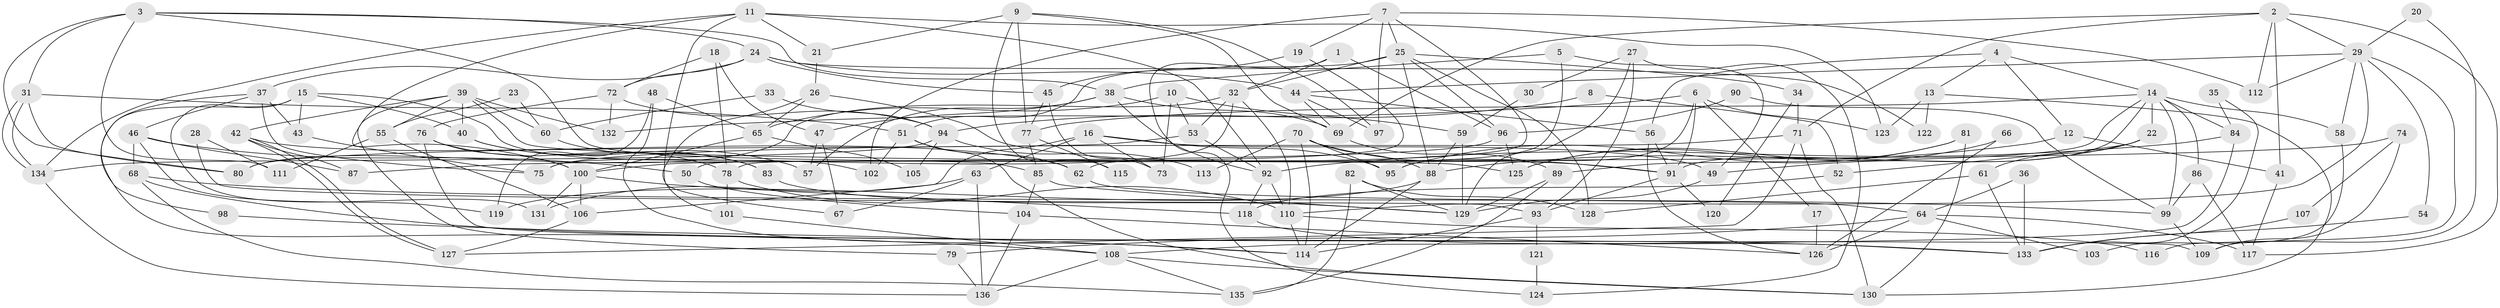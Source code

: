 // coarse degree distribution, {6: 0.10416666666666667, 7: 0.08333333333333333, 3: 0.19791666666666666, 10: 0.010416666666666666, 4: 0.20833333333333334, 5: 0.20833333333333334, 2: 0.10416666666666667, 9: 0.020833333333333332, 8: 0.052083333333333336, 1: 0.010416666666666666}
// Generated by graph-tools (version 1.1) at 2025/37/03/04/25 23:37:00]
// undirected, 136 vertices, 272 edges
graph export_dot {
  node [color=gray90,style=filled];
  1;
  2;
  3;
  4;
  5;
  6;
  7;
  8;
  9;
  10;
  11;
  12;
  13;
  14;
  15;
  16;
  17;
  18;
  19;
  20;
  21;
  22;
  23;
  24;
  25;
  26;
  27;
  28;
  29;
  30;
  31;
  32;
  33;
  34;
  35;
  36;
  37;
  38;
  39;
  40;
  41;
  42;
  43;
  44;
  45;
  46;
  47;
  48;
  49;
  50;
  51;
  52;
  53;
  54;
  55;
  56;
  57;
  58;
  59;
  60;
  61;
  62;
  63;
  64;
  65;
  66;
  67;
  68;
  69;
  70;
  71;
  72;
  73;
  74;
  75;
  76;
  77;
  78;
  79;
  80;
  81;
  82;
  83;
  84;
  85;
  86;
  87;
  88;
  89;
  90;
  91;
  92;
  93;
  94;
  95;
  96;
  97;
  98;
  99;
  100;
  101;
  102;
  103;
  104;
  105;
  106;
  107;
  108;
  109;
  110;
  111;
  112;
  113;
  114;
  115;
  116;
  117;
  118;
  119;
  120;
  121;
  122;
  123;
  124;
  125;
  126;
  127;
  128;
  129;
  130;
  131;
  132;
  133;
  134;
  135;
  136;
  1 -- 96;
  1 -- 32;
  1 -- 124;
  2 -- 71;
  2 -- 69;
  2 -- 29;
  2 -- 41;
  2 -- 112;
  2 -- 117;
  3 -- 38;
  3 -- 85;
  3 -- 24;
  3 -- 31;
  3 -- 80;
  3 -- 111;
  4 -- 14;
  4 -- 56;
  4 -- 12;
  4 -- 13;
  5 -- 38;
  5 -- 62;
  5 -- 49;
  6 -- 91;
  6 -- 123;
  6 -- 17;
  6 -- 95;
  6 -- 132;
  7 -- 78;
  7 -- 112;
  7 -- 19;
  7 -- 25;
  7 -- 97;
  7 -- 102;
  8 -- 94;
  8 -- 52;
  9 -- 97;
  9 -- 69;
  9 -- 21;
  9 -- 77;
  9 -- 115;
  10 -- 59;
  10 -- 65;
  10 -- 53;
  10 -- 73;
  11 -- 100;
  11 -- 92;
  11 -- 21;
  11 -- 67;
  11 -- 123;
  11 -- 134;
  12 -- 88;
  12 -- 41;
  13 -- 130;
  13 -- 122;
  13 -- 123;
  14 -- 84;
  14 -- 91;
  14 -- 22;
  14 -- 58;
  14 -- 77;
  14 -- 86;
  14 -- 89;
  14 -- 99;
  15 -- 108;
  15 -- 102;
  15 -- 40;
  15 -- 43;
  15 -- 131;
  16 -- 63;
  16 -- 73;
  16 -- 49;
  16 -- 95;
  16 -- 106;
  17 -- 126;
  18 -- 72;
  18 -- 78;
  18 -- 47;
  19 -- 45;
  19 -- 50;
  20 -- 29;
  20 -- 109;
  21 -- 26;
  22 -- 49;
  22 -- 52;
  22 -- 61;
  23 -- 55;
  23 -- 60;
  24 -- 37;
  24 -- 44;
  24 -- 45;
  24 -- 72;
  24 -- 122;
  25 -- 32;
  25 -- 34;
  25 -- 51;
  25 -- 88;
  25 -- 96;
  25 -- 128;
  26 -- 101;
  26 -- 65;
  26 -- 91;
  27 -- 129;
  27 -- 93;
  27 -- 30;
  27 -- 124;
  28 -- 111;
  28 -- 93;
  29 -- 110;
  29 -- 44;
  29 -- 54;
  29 -- 58;
  29 -- 112;
  29 -- 116;
  30 -- 59;
  31 -- 134;
  31 -- 134;
  31 -- 51;
  31 -- 80;
  32 -- 80;
  32 -- 53;
  32 -- 75;
  32 -- 110;
  33 -- 60;
  33 -- 94;
  34 -- 71;
  34 -- 120;
  35 -- 133;
  35 -- 84;
  36 -- 133;
  36 -- 64;
  37 -- 43;
  37 -- 75;
  37 -- 46;
  37 -- 98;
  38 -- 69;
  38 -- 92;
  38 -- 47;
  38 -- 57;
  39 -- 79;
  39 -- 40;
  39 -- 42;
  39 -- 55;
  39 -- 60;
  39 -- 125;
  39 -- 132;
  40 -- 57;
  40 -- 83;
  41 -- 117;
  42 -- 127;
  42 -- 127;
  42 -- 62;
  42 -- 87;
  43 -- 75;
  44 -- 56;
  44 -- 69;
  44 -- 97;
  45 -- 77;
  45 -- 73;
  46 -- 50;
  46 -- 68;
  46 -- 87;
  46 -- 119;
  47 -- 57;
  47 -- 67;
  48 -- 114;
  48 -- 65;
  48 -- 119;
  49 -- 129;
  50 -- 104;
  51 -- 62;
  51 -- 102;
  51 -- 130;
  52 -- 118;
  53 -- 80;
  53 -- 92;
  54 -- 133;
  55 -- 106;
  55 -- 111;
  56 -- 91;
  56 -- 126;
  58 -- 103;
  59 -- 129;
  59 -- 88;
  60 -- 83;
  61 -- 128;
  61 -- 133;
  62 -- 64;
  63 -- 136;
  63 -- 67;
  63 -- 131;
  64 -- 117;
  64 -- 79;
  64 -- 103;
  64 -- 126;
  65 -- 100;
  65 -- 105;
  66 -- 126;
  66 -- 125;
  68 -- 99;
  68 -- 133;
  68 -- 135;
  69 -- 89;
  70 -- 95;
  70 -- 88;
  70 -- 91;
  70 -- 113;
  70 -- 114;
  71 -- 130;
  71 -- 127;
  71 -- 75;
  72 -- 132;
  72 -- 76;
  72 -- 94;
  74 -- 109;
  74 -- 87;
  74 -- 107;
  76 -- 100;
  76 -- 78;
  76 -- 109;
  77 -- 85;
  77 -- 115;
  78 -- 110;
  78 -- 101;
  79 -- 136;
  81 -- 95;
  81 -- 125;
  81 -- 130;
  82 -- 135;
  82 -- 129;
  82 -- 128;
  83 -- 129;
  84 -- 108;
  84 -- 92;
  85 -- 129;
  85 -- 104;
  86 -- 117;
  86 -- 99;
  88 -- 119;
  88 -- 114;
  89 -- 135;
  89 -- 129;
  90 -- 99;
  90 -- 96;
  91 -- 93;
  91 -- 120;
  92 -- 110;
  92 -- 118;
  93 -- 114;
  93 -- 121;
  94 -- 134;
  94 -- 105;
  94 -- 113;
  96 -- 100;
  96 -- 125;
  98 -- 114;
  99 -- 109;
  100 -- 131;
  100 -- 118;
  100 -- 106;
  101 -- 108;
  104 -- 126;
  104 -- 136;
  106 -- 127;
  107 -- 133;
  108 -- 136;
  108 -- 130;
  108 -- 135;
  110 -- 114;
  110 -- 116;
  118 -- 133;
  121 -- 124;
  134 -- 136;
}

